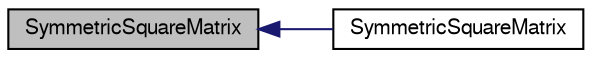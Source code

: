digraph "SymmetricSquareMatrix"
{
  bgcolor="transparent";
  edge [fontname="FreeSans",fontsize="10",labelfontname="FreeSans",labelfontsize="10"];
  node [fontname="FreeSans",fontsize="10",shape=record];
  rankdir="LR";
  Node1 [label="SymmetricSquareMatrix",height=0.2,width=0.4,color="black", fillcolor="grey75", style="filled", fontcolor="black"];
  Node1 -> Node2 [dir="back",color="midnightblue",fontsize="10",style="solid",fontname="FreeSans"];
  Node2 [label="SymmetricSquareMatrix",height=0.2,width=0.4,color="black",URL="$a27086.html#a7885173734645c4ddb2835d42d4b866d",tooltip="Construct given number of rows/columns. "];
}
